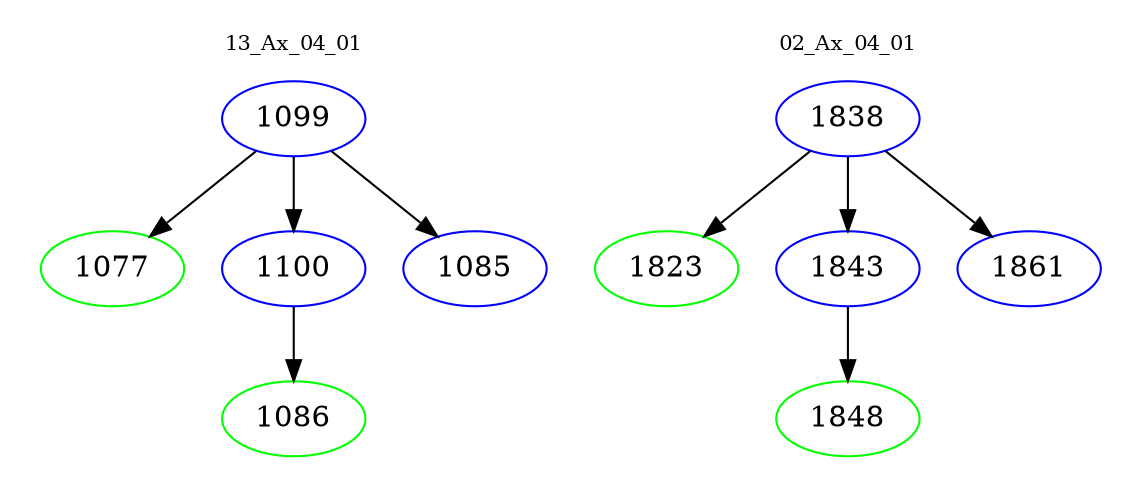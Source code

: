 digraph{
subgraph cluster_0 {
color = white
label = "13_Ax_04_01";
fontsize=10;
T0_1099 [label="1099", color="blue"]
T0_1099 -> T0_1077 [color="black"]
T0_1077 [label="1077", color="green"]
T0_1099 -> T0_1100 [color="black"]
T0_1100 [label="1100", color="blue"]
T0_1100 -> T0_1086 [color="black"]
T0_1086 [label="1086", color="green"]
T0_1099 -> T0_1085 [color="black"]
T0_1085 [label="1085", color="blue"]
}
subgraph cluster_1 {
color = white
label = "02_Ax_04_01";
fontsize=10;
T1_1838 [label="1838", color="blue"]
T1_1838 -> T1_1823 [color="black"]
T1_1823 [label="1823", color="green"]
T1_1838 -> T1_1843 [color="black"]
T1_1843 [label="1843", color="blue"]
T1_1843 -> T1_1848 [color="black"]
T1_1848 [label="1848", color="green"]
T1_1838 -> T1_1861 [color="black"]
T1_1861 [label="1861", color="blue"]
}
}
